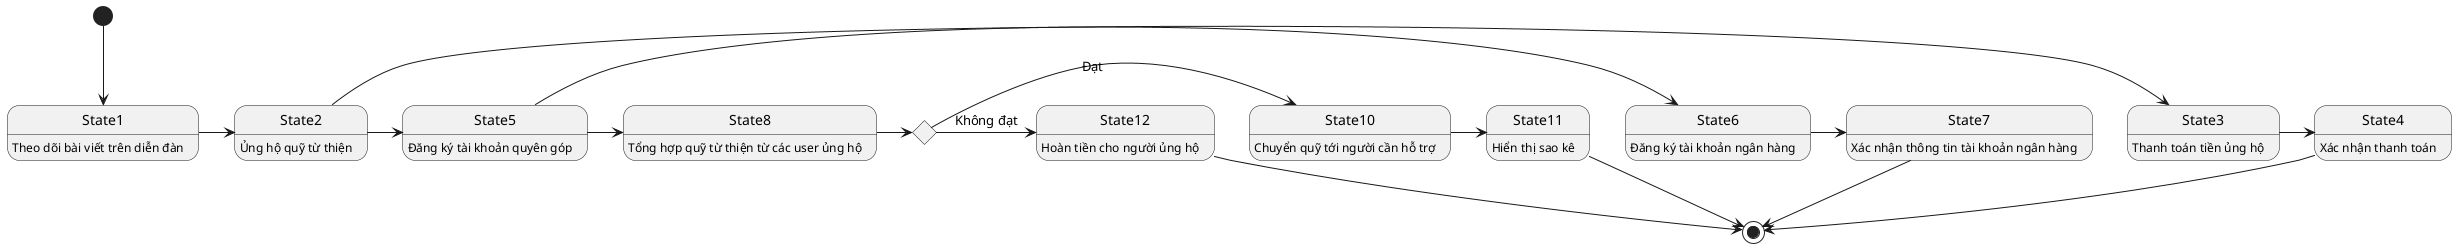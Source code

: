 @startuml State Diagram 


[*] --> State1
State1 -> State2
State2 -> State3
State3 -> State4
State4 --> [*]

State2 -> State5
State5 -> State6
State6 -> State7
State7 --> [*]

State5 -> State8

state State9 <<choice>>

State8 -> State9
State9 -> State10 : Đạt
State10 -> State11
State11 --> [*]

State9 -> State12 : Không đạt
State12 --> [*]

State1: Theo dõi bài viết trên diễn đàn
State2: Ủng hộ quỹ từ thiện
State3: Thanh toán tiền ủng hộ
State4: Xác nhận thanh toán
State5: Đăng ký tài khoản quyên góp
State6: Đăng ký tài khoản ngân hàng
State7: Xác nhận thông tin tài khoản ngân hàng 
State8: Tổng hợp quỹ từ thiện từ các user ủng hộ
State9: Kiểm tra chỉ tiêu
State10: Chuyển quỹ tới người cần hỗ trợ
State11: Hiển thị sao kê
State12: Hoàn tiền cho người ủng hộ

@enduml